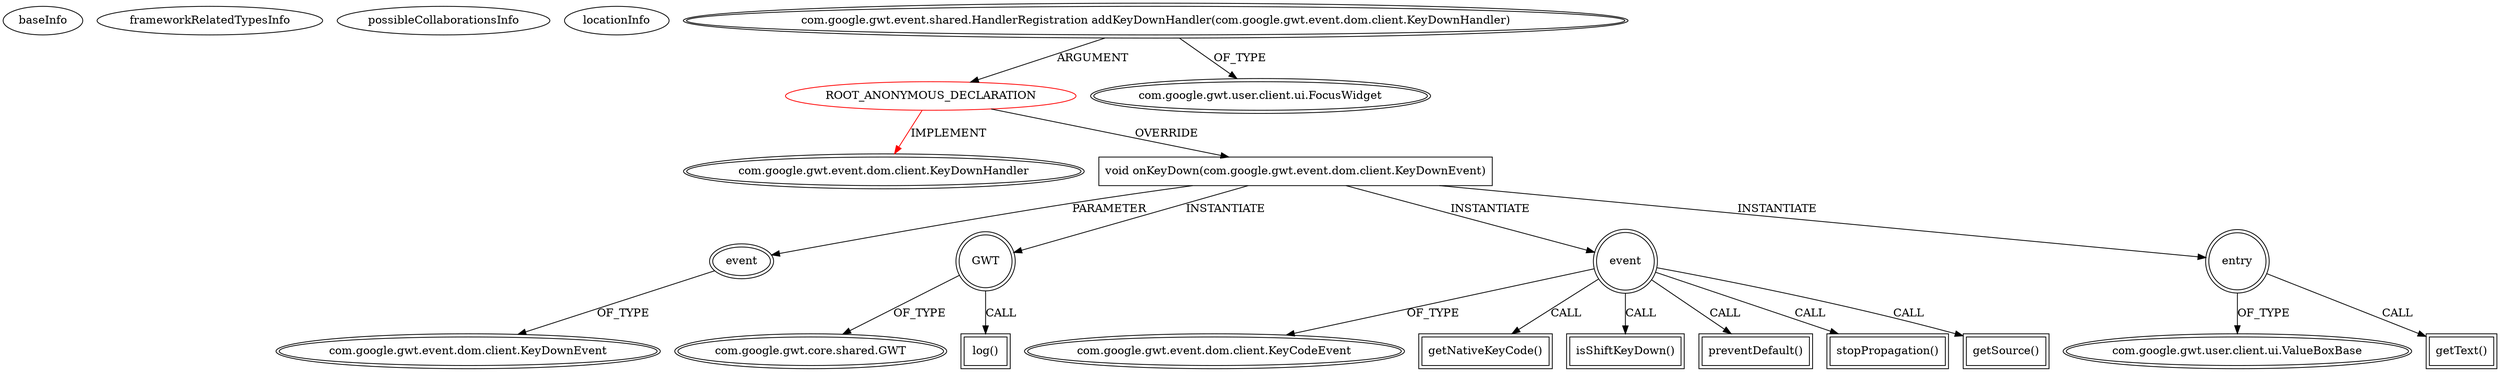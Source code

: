 digraph {
baseInfo[graphId=3578,category="extension_graph",isAnonymous=true,possibleRelation=false]
frameworkRelatedTypesInfo[0="com.google.gwt.event.dom.client.KeyDownHandler"]
possibleCollaborationsInfo[]
locationInfo[projectName="lambourg-WebGallery",filePath="/lambourg-WebGallery/WebGallery-master/client/src/com/lambourg/webgallery/client/pictureview/SidePanel.java",contextSignature="void SidePanel(int)",graphId="3578"]
0[label="ROOT_ANONYMOUS_DECLARATION",vertexType="ROOT_ANONYMOUS_DECLARATION",isFrameworkType=false,color=red]
1[label="com.google.gwt.event.dom.client.KeyDownHandler",vertexType="FRAMEWORK_INTERFACE_TYPE",isFrameworkType=true,peripheries=2]
2[label="com.google.gwt.event.shared.HandlerRegistration addKeyDownHandler(com.google.gwt.event.dom.client.KeyDownHandler)",vertexType="OUTSIDE_CALL",isFrameworkType=true,peripheries=2]
3[label="com.google.gwt.user.client.ui.FocusWidget",vertexType="FRAMEWORK_CLASS_TYPE",isFrameworkType=true,peripheries=2]
4[label="void onKeyDown(com.google.gwt.event.dom.client.KeyDownEvent)",vertexType="OVERRIDING_METHOD_DECLARATION",isFrameworkType=false,shape=box]
5[label="event",vertexType="PARAMETER_DECLARATION",isFrameworkType=true,peripheries=2]
6[label="com.google.gwt.event.dom.client.KeyDownEvent",vertexType="FRAMEWORK_CLASS_TYPE",isFrameworkType=true,peripheries=2]
7[label="GWT",vertexType="VARIABLE_EXPRESION",isFrameworkType=true,peripheries=2,shape=circle]
9[label="com.google.gwt.core.shared.GWT",vertexType="FRAMEWORK_CLASS_TYPE",isFrameworkType=true,peripheries=2]
8[label="log()",vertexType="INSIDE_CALL",isFrameworkType=true,peripheries=2,shape=box]
10[label="event",vertexType="VARIABLE_EXPRESION",isFrameworkType=true,peripheries=2,shape=circle]
12[label="com.google.gwt.event.dom.client.KeyCodeEvent",vertexType="FRAMEWORK_CLASS_TYPE",isFrameworkType=true,peripheries=2]
11[label="getNativeKeyCode()",vertexType="INSIDE_CALL",isFrameworkType=true,peripheries=2,shape=box]
14[label="isShiftKeyDown()",vertexType="INSIDE_CALL",isFrameworkType=true,peripheries=2,shape=box]
16[label="preventDefault()",vertexType="INSIDE_CALL",isFrameworkType=true,peripheries=2,shape=box]
18[label="stopPropagation()",vertexType="INSIDE_CALL",isFrameworkType=true,peripheries=2,shape=box]
20[label="getSource()",vertexType="INSIDE_CALL",isFrameworkType=true,peripheries=2,shape=box]
21[label="entry",vertexType="VARIABLE_EXPRESION",isFrameworkType=true,peripheries=2,shape=circle]
23[label="com.google.gwt.user.client.ui.ValueBoxBase",vertexType="FRAMEWORK_CLASS_TYPE",isFrameworkType=true,peripheries=2]
22[label="getText()",vertexType="INSIDE_CALL",isFrameworkType=true,peripheries=2,shape=box]
0->1[label="IMPLEMENT",color=red]
2->0[label="ARGUMENT"]
2->3[label="OF_TYPE"]
0->4[label="OVERRIDE"]
5->6[label="OF_TYPE"]
4->5[label="PARAMETER"]
4->7[label="INSTANTIATE"]
7->9[label="OF_TYPE"]
7->8[label="CALL"]
4->10[label="INSTANTIATE"]
10->12[label="OF_TYPE"]
10->11[label="CALL"]
10->14[label="CALL"]
10->16[label="CALL"]
10->18[label="CALL"]
10->20[label="CALL"]
4->21[label="INSTANTIATE"]
21->23[label="OF_TYPE"]
21->22[label="CALL"]
}
